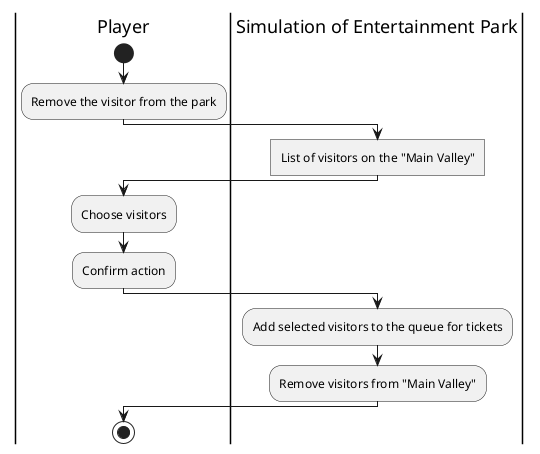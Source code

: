 @startuml remove-visitor-from-park-activity-diagram
skinparam ConditionEndStyle hline
|Player|
start
:Remove the visitor from the park;
|Simulation of Entertainment Park|
:List of visitors on the "Main Valley"]
|Player|
:Choose visitors;
:Confirm action;
|Simulation of Entertainment Park|
:Add selected visitors to the queue for tickets;
:Remove visitors from "Main Valley";
|Player|
stop
@enduml
